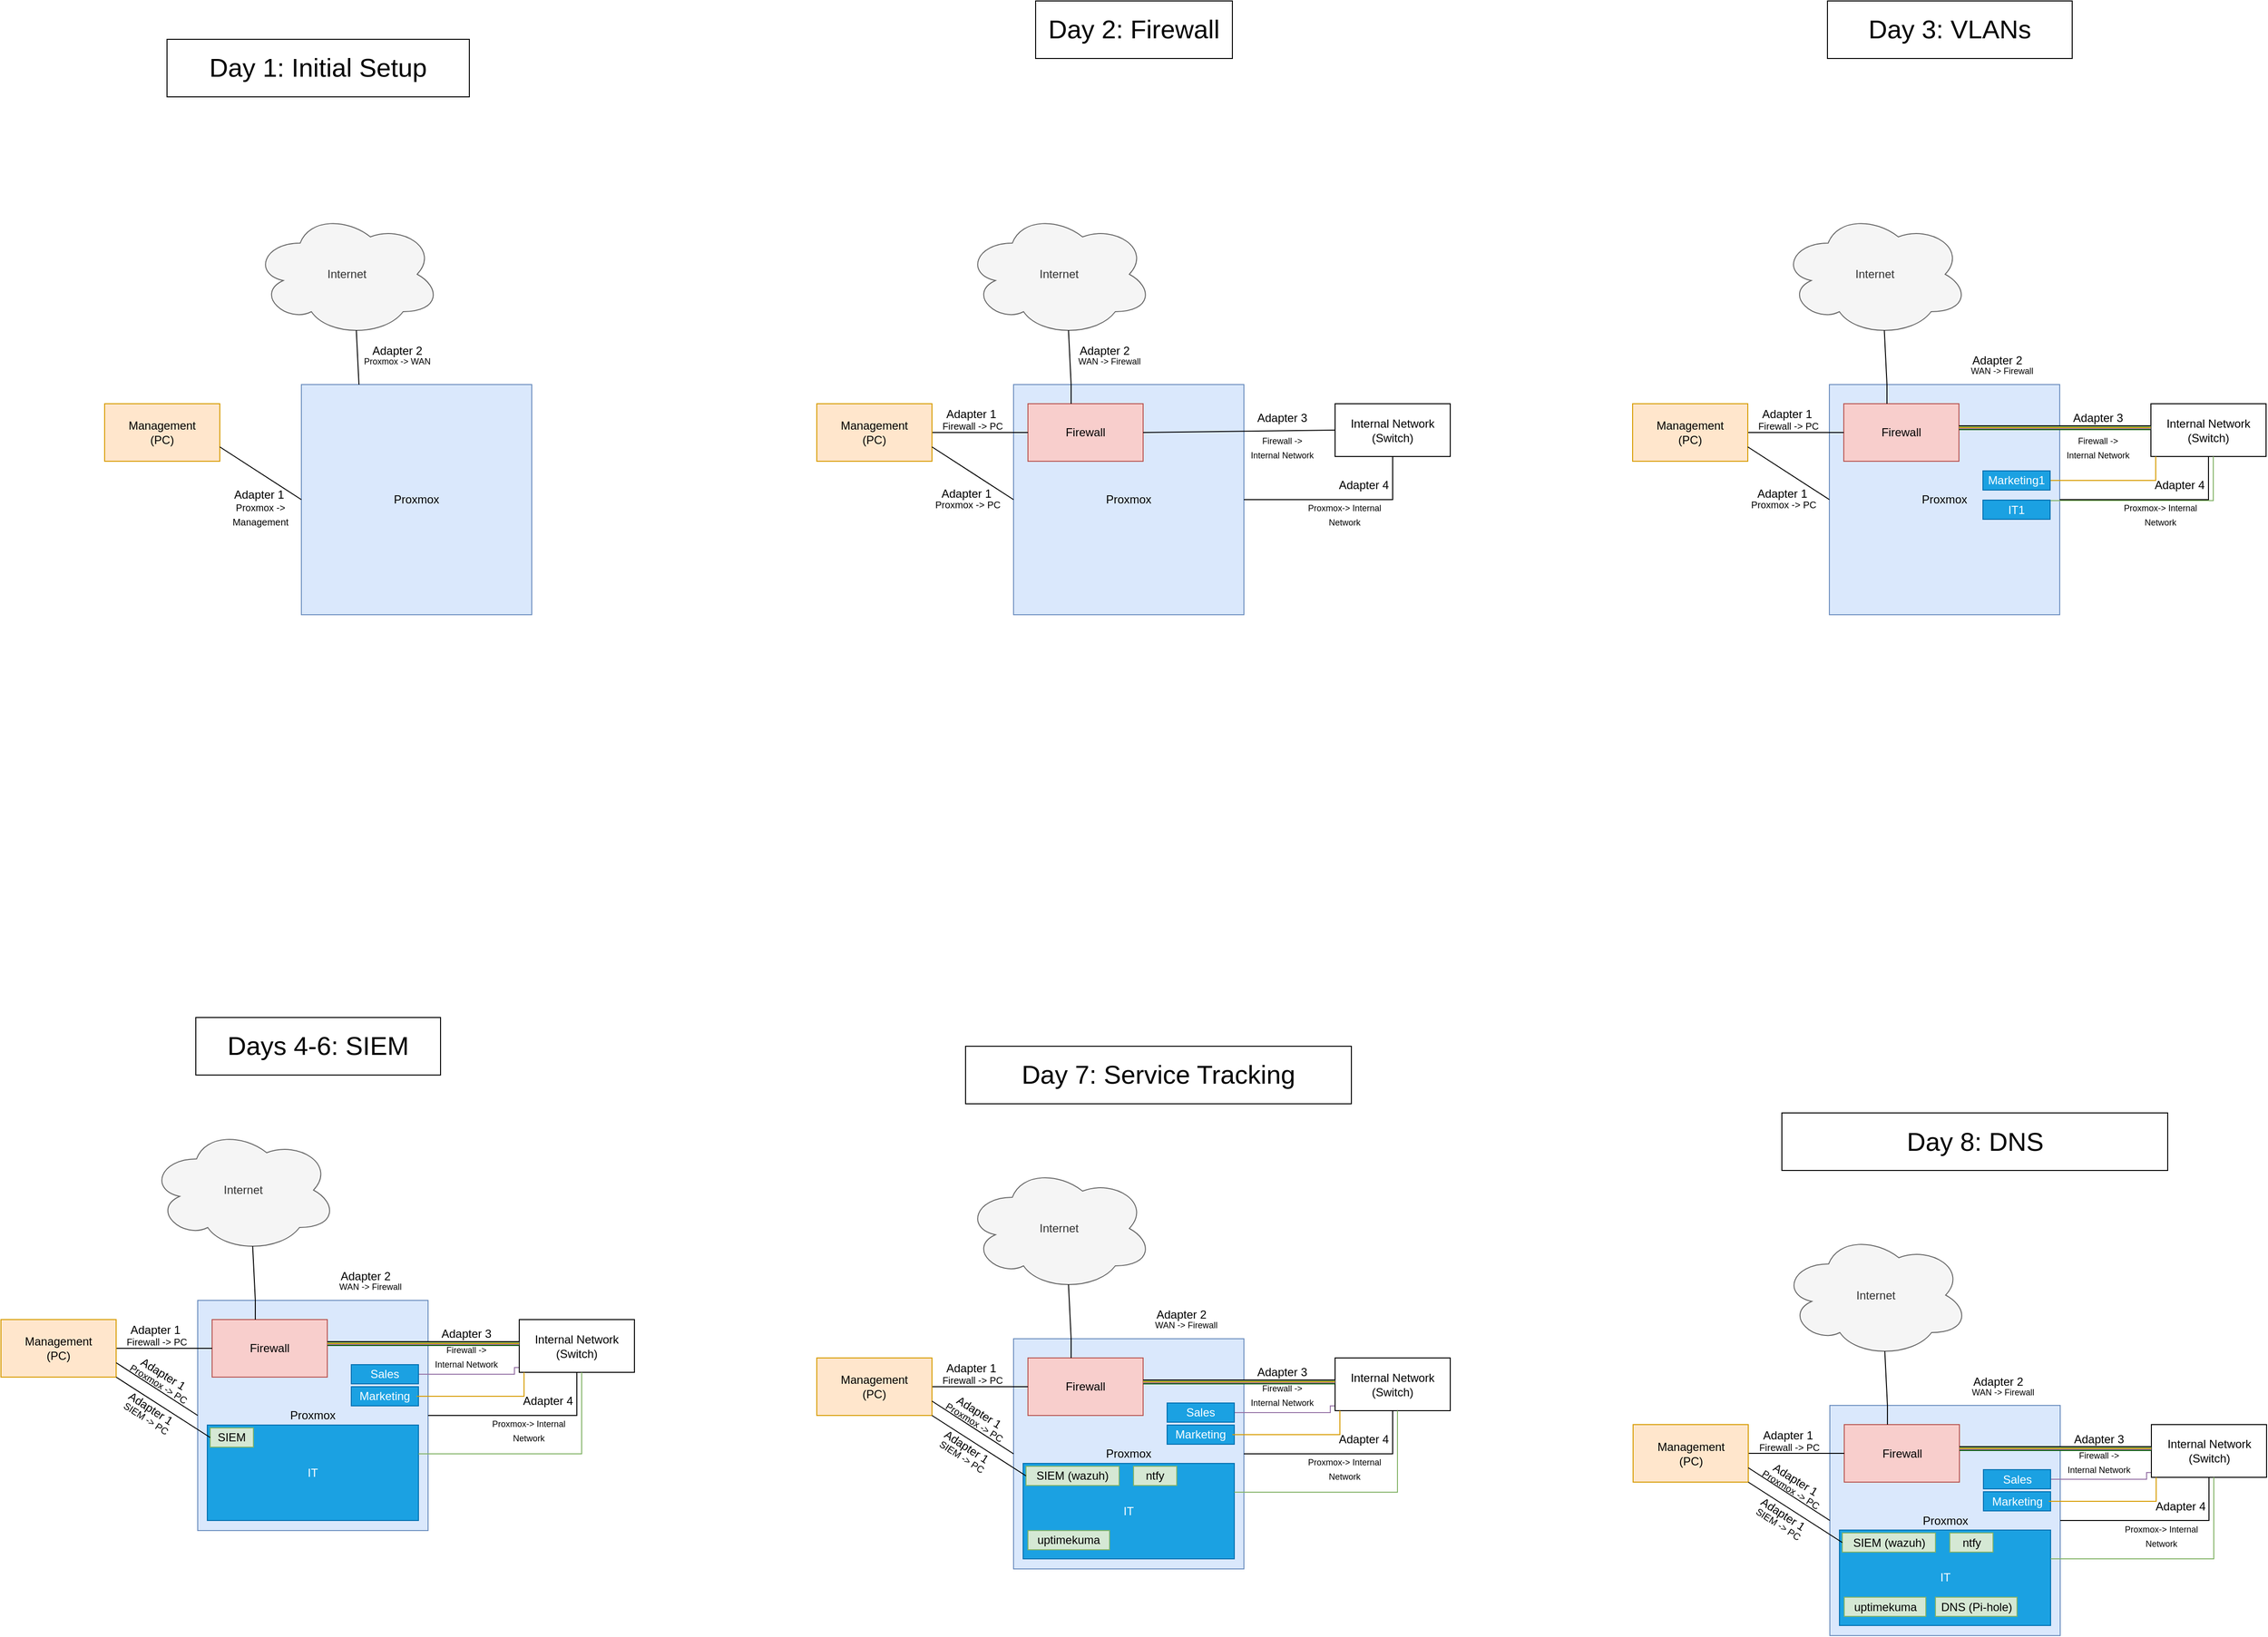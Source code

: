 <mxfile version="24.3.1" type="device">
  <diagram name="Page-1" id="0RdEx-MJvAxjygLSG-Wo">
    <mxGraphModel dx="4780" dy="2600" grid="1" gridSize="10" guides="1" tooltips="1" connect="1" arrows="1" fold="1" page="1" pageScale="1" pageWidth="850" pageHeight="1100" math="0" shadow="0">
      <root>
        <mxCell id="0" />
        <mxCell id="1" parent="0" />
        <mxCell id="SCrrdeSI4FgJNzosNrEw-1" value="Internet" style="ellipse;shape=cloud;whiteSpace=wrap;html=1;fillColor=#f5f5f5;fontColor=#333333;strokeColor=#666666;" parent="1" vertex="1">
          <mxGeometry x="1100" y="340" width="195" height="130" as="geometry" />
        </mxCell>
        <mxCell id="SCrrdeSI4FgJNzosNrEw-2" value="Proxmox" style="whiteSpace=wrap;html=1;aspect=fixed;fillColor=#dae8fc;strokeColor=#6c8ebf;" parent="1" vertex="1">
          <mxGeometry x="1150" y="520" width="240" height="240" as="geometry" />
        </mxCell>
        <mxCell id="SCrrdeSI4FgJNzosNrEw-3" value="Firewall" style="rounded=0;whiteSpace=wrap;html=1;fillColor=#f8cecc;strokeColor=#b85450;" parent="1" vertex="1">
          <mxGeometry x="1165" y="540" width="120" height="60" as="geometry" />
        </mxCell>
        <mxCell id="SCrrdeSI4FgJNzosNrEw-4" value="" style="endArrow=none;html=1;rounded=0;entryX=0.55;entryY=0.95;entryDx=0;entryDy=0;entryPerimeter=0;exitX=0.25;exitY=0;exitDx=0;exitDy=0;" parent="1" source="SCrrdeSI4FgJNzosNrEw-2" target="SCrrdeSI4FgJNzosNrEw-1" edge="1">
          <mxGeometry width="50" height="50" relative="1" as="geometry">
            <mxPoint x="1215" y="540" as="sourcePoint" />
            <mxPoint x="1265" y="490" as="targetPoint" />
          </mxGeometry>
        </mxCell>
        <mxCell id="SCrrdeSI4FgJNzosNrEw-5" value="" style="endArrow=none;html=1;rounded=0;entryX=0.25;entryY=0;entryDx=0;entryDy=0;" parent="1" target="SCrrdeSI4FgJNzosNrEw-2" edge="1">
          <mxGeometry width="50" height="50" relative="1" as="geometry">
            <mxPoint x="1210" y="540" as="sourcePoint" />
            <mxPoint x="1265" y="540" as="targetPoint" />
          </mxGeometry>
        </mxCell>
        <mxCell id="SCrrdeSI4FgJNzosNrEw-9" value="" style="endArrow=none;html=1;rounded=0;entryX=0;entryY=0.5;entryDx=0;entryDy=0;" parent="1" target="SCrrdeSI4FgJNzosNrEw-3" edge="1">
          <mxGeometry width="50" height="50" relative="1" as="geometry">
            <mxPoint x="1065" y="570" as="sourcePoint" />
            <mxPoint x="1105" y="600" as="targetPoint" />
          </mxGeometry>
        </mxCell>
        <mxCell id="SCrrdeSI4FgJNzosNrEw-10" value="Management&lt;br&gt;(PC)" style="rounded=0;whiteSpace=wrap;html=1;fillColor=#ffe6cc;strokeColor=#d79b00;" parent="1" vertex="1">
          <mxGeometry x="945" y="540" width="120" height="60" as="geometry" />
        </mxCell>
        <mxCell id="SCrrdeSI4FgJNzosNrEw-11" value="" style="endArrow=none;html=1;rounded=0;entryX=0;entryY=0.5;entryDx=0;entryDy=0;exitX=1;exitY=0.75;exitDx=0;exitDy=0;" parent="1" source="SCrrdeSI4FgJNzosNrEw-10" target="SCrrdeSI4FgJNzosNrEw-2" edge="1">
          <mxGeometry width="50" height="50" relative="1" as="geometry">
            <mxPoint x="1105" y="670" as="sourcePoint" />
            <mxPoint x="1155" y="620" as="targetPoint" />
          </mxGeometry>
        </mxCell>
        <mxCell id="bt1Juj0rz55hdfGgeYWj-9" value="Internal Network&lt;br&gt;(Switch)" style="rounded=0;whiteSpace=wrap;html=1;" parent="1" vertex="1">
          <mxGeometry x="1485" y="540" width="120" height="55" as="geometry" />
        </mxCell>
        <mxCell id="bt1Juj0rz55hdfGgeYWj-10" value="" style="endArrow=none;html=1;rounded=0;exitX=1;exitY=0.5;exitDx=0;exitDy=0;entryX=0;entryY=0.5;entryDx=0;entryDy=0;" parent="1" source="SCrrdeSI4FgJNzosNrEw-3" target="bt1Juj0rz55hdfGgeYWj-9" edge="1">
          <mxGeometry width="50" height="50" relative="1" as="geometry">
            <mxPoint x="1285" y="580" as="sourcePoint" />
            <mxPoint x="1335" y="530" as="targetPoint" />
          </mxGeometry>
        </mxCell>
        <mxCell id="bt1Juj0rz55hdfGgeYWj-11" value="" style="endArrow=none;html=1;rounded=0;entryX=0.5;entryY=1;entryDx=0;entryDy=0;exitX=1;exitY=0.5;exitDx=0;exitDy=0;" parent="1" source="SCrrdeSI4FgJNzosNrEw-2" target="bt1Juj0rz55hdfGgeYWj-9" edge="1">
          <mxGeometry width="50" height="50" relative="1" as="geometry">
            <mxPoint x="1315" y="640" as="sourcePoint" />
            <mxPoint x="1365" y="590" as="targetPoint" />
            <Array as="points">
              <mxPoint x="1545" y="640" />
            </Array>
          </mxGeometry>
        </mxCell>
        <mxCell id="bt1Juj0rz55hdfGgeYWj-19" value="" style="group" parent="1" vertex="1" connectable="0">
          <mxGeometry x="1215" y="470" width="70" height="40" as="geometry" />
        </mxCell>
        <mxCell id="bt1Juj0rz55hdfGgeYWj-6" value="Adapter 2" style="text;html=1;strokeColor=none;fillColor=none;align=center;verticalAlign=middle;whiteSpace=wrap;rounded=0;" parent="bt1Juj0rz55hdfGgeYWj-19" vertex="1">
          <mxGeometry width="60" height="30" as="geometry" />
        </mxCell>
        <mxCell id="bt1Juj0rz55hdfGgeYWj-16" value="&lt;font style=&quot;font-size: 9px;&quot;&gt;WAN -&amp;gt; Firewall&lt;/font&gt;" style="text;html=1;strokeColor=none;fillColor=none;align=center;verticalAlign=middle;whiteSpace=wrap;rounded=0;" parent="bt1Juj0rz55hdfGgeYWj-19" vertex="1">
          <mxGeometry y="10" width="70" height="30" as="geometry" />
        </mxCell>
        <mxCell id="bt1Juj0rz55hdfGgeYWj-20" value="" style="group" parent="1" vertex="1" connectable="0">
          <mxGeometry x="1065" y="536" width="85" height="42" as="geometry" />
        </mxCell>
        <mxCell id="bt1Juj0rz55hdfGgeYWj-5" value="Adapter 1" style="text;html=1;strokeColor=none;fillColor=none;align=center;verticalAlign=middle;whiteSpace=wrap;rounded=0;" parent="bt1Juj0rz55hdfGgeYWj-20" vertex="1">
          <mxGeometry x="11" width="60" height="30" as="geometry" />
        </mxCell>
        <mxCell id="bt1Juj0rz55hdfGgeYWj-17" value="&lt;font size=&quot;1&quot;&gt;Firewall -&amp;gt; PC&lt;/font&gt;" style="text;html=1;strokeColor=none;fillColor=none;align=center;verticalAlign=middle;whiteSpace=wrap;rounded=0;" parent="bt1Juj0rz55hdfGgeYWj-20" vertex="1">
          <mxGeometry y="12" width="85" height="30" as="geometry" />
        </mxCell>
        <mxCell id="bt1Juj0rz55hdfGgeYWj-21" value="" style="group" parent="1" vertex="1" connectable="0">
          <mxGeometry x="1060" y="619" width="85" height="41" as="geometry" />
        </mxCell>
        <mxCell id="bt1Juj0rz55hdfGgeYWj-4" value="Adapter 1" style="text;html=1;strokeColor=none;fillColor=none;align=center;verticalAlign=middle;whiteSpace=wrap;rounded=0;" parent="bt1Juj0rz55hdfGgeYWj-21" vertex="1">
          <mxGeometry x="11" width="60" height="30" as="geometry" />
        </mxCell>
        <mxCell id="bt1Juj0rz55hdfGgeYWj-18" value="&lt;font size=&quot;1&quot;&gt;Proxmox -&amp;gt; PC&lt;/font&gt;" style="text;html=1;strokeColor=none;fillColor=none;align=center;verticalAlign=middle;whiteSpace=wrap;rounded=0;" parent="bt1Juj0rz55hdfGgeYWj-21" vertex="1">
          <mxGeometry y="11" width="85" height="30" as="geometry" />
        </mxCell>
        <mxCell id="bt1Juj0rz55hdfGgeYWj-22" value="" style="group" parent="1" vertex="1" connectable="0">
          <mxGeometry x="1445" y="610" width="100" height="60" as="geometry" />
        </mxCell>
        <mxCell id="bt1Juj0rz55hdfGgeYWj-13" value="Adapter 4" style="text;html=1;strokeColor=none;fillColor=none;align=center;verticalAlign=middle;whiteSpace=wrap;rounded=0;" parent="bt1Juj0rz55hdfGgeYWj-22" vertex="1">
          <mxGeometry x="40" width="60" height="30" as="geometry" />
        </mxCell>
        <mxCell id="bt1Juj0rz55hdfGgeYWj-15" value="&lt;font style=&quot;font-size: 9px;&quot;&gt;Proxmox-&amp;gt; Internal Network&lt;/font&gt;" style="text;html=1;strokeColor=none;fillColor=none;align=center;verticalAlign=middle;whiteSpace=wrap;rounded=0;" parent="bt1Juj0rz55hdfGgeYWj-22" vertex="1">
          <mxGeometry y="30" width="100" height="30" as="geometry" />
        </mxCell>
        <mxCell id="bt1Juj0rz55hdfGgeYWj-23" value="" style="group" parent="1" vertex="1" connectable="0">
          <mxGeometry x="1395" y="540" width="70" height="60" as="geometry" />
        </mxCell>
        <mxCell id="bt1Juj0rz55hdfGgeYWj-12" value="Adapter 3" style="text;html=1;strokeColor=none;fillColor=none;align=center;verticalAlign=middle;whiteSpace=wrap;rounded=0;" parent="bt1Juj0rz55hdfGgeYWj-23" vertex="1">
          <mxGeometry x="5" width="60" height="30" as="geometry" />
        </mxCell>
        <mxCell id="bt1Juj0rz55hdfGgeYWj-14" value="&lt;font style=&quot;font-size: 9px;&quot;&gt;Firewall -&amp;gt; Internal Network&lt;/font&gt;" style="text;html=1;strokeColor=none;fillColor=none;align=center;verticalAlign=middle;whiteSpace=wrap;rounded=0;spacing=2;spacingTop=0;horizontal=1;" parent="bt1Juj0rz55hdfGgeYWj-23" vertex="1">
          <mxGeometry y="30" width="70" height="30" as="geometry" />
        </mxCell>
        <mxCell id="bt1Juj0rz55hdfGgeYWj-24" value="Internet" style="ellipse;shape=cloud;whiteSpace=wrap;html=1;fillColor=#f5f5f5;fontColor=#333333;strokeColor=#666666;" parent="1" vertex="1">
          <mxGeometry x="358" y="340" width="195" height="130" as="geometry" />
        </mxCell>
        <mxCell id="bt1Juj0rz55hdfGgeYWj-25" value="Proxmox" style="whiteSpace=wrap;html=1;aspect=fixed;fillColor=#dae8fc;strokeColor=#6c8ebf;" parent="1" vertex="1">
          <mxGeometry x="408" y="520" width="240" height="240" as="geometry" />
        </mxCell>
        <mxCell id="bt1Juj0rz55hdfGgeYWj-26" value="" style="endArrow=none;html=1;rounded=0;entryX=0.55;entryY=0.95;entryDx=0;entryDy=0;entryPerimeter=0;exitX=0.25;exitY=0;exitDx=0;exitDy=0;" parent="1" source="bt1Juj0rz55hdfGgeYWj-25" target="bt1Juj0rz55hdfGgeYWj-24" edge="1">
          <mxGeometry width="50" height="50" relative="1" as="geometry">
            <mxPoint x="473" y="540" as="sourcePoint" />
            <mxPoint x="523" y="490" as="targetPoint" />
          </mxGeometry>
        </mxCell>
        <mxCell id="bt1Juj0rz55hdfGgeYWj-27" value="Management&lt;br&gt;(PC)" style="rounded=0;whiteSpace=wrap;html=1;fillColor=#ffe6cc;strokeColor=#d79b00;" parent="1" vertex="1">
          <mxGeometry x="203" y="540" width="120" height="60" as="geometry" />
        </mxCell>
        <mxCell id="bt1Juj0rz55hdfGgeYWj-28" value="" style="endArrow=none;html=1;rounded=0;entryX=0;entryY=0.5;entryDx=0;entryDy=0;exitX=1;exitY=0.75;exitDx=0;exitDy=0;" parent="1" source="bt1Juj0rz55hdfGgeYWj-27" target="bt1Juj0rz55hdfGgeYWj-25" edge="1">
          <mxGeometry width="50" height="50" relative="1" as="geometry">
            <mxPoint x="363" y="670" as="sourcePoint" />
            <mxPoint x="413" y="620" as="targetPoint" />
          </mxGeometry>
        </mxCell>
        <mxCell id="bt1Juj0rz55hdfGgeYWj-29" value="" style="group" parent="1" vertex="1" connectable="0">
          <mxGeometry x="473" y="470" width="90" height="40" as="geometry" />
        </mxCell>
        <mxCell id="bt1Juj0rz55hdfGgeYWj-30" value="Adapter 2" style="text;html=1;strokeColor=none;fillColor=none;align=center;verticalAlign=middle;whiteSpace=wrap;rounded=0;" parent="bt1Juj0rz55hdfGgeYWj-29" vertex="1">
          <mxGeometry x="5" width="60" height="30" as="geometry" />
        </mxCell>
        <mxCell id="bt1Juj0rz55hdfGgeYWj-31" value="&lt;font style=&quot;font-size: 9px;&quot;&gt;Proxmox -&amp;gt; WAN&lt;/font&gt;" style="text;html=1;strokeColor=none;fillColor=none;align=center;verticalAlign=middle;whiteSpace=wrap;rounded=0;" parent="bt1Juj0rz55hdfGgeYWj-29" vertex="1">
          <mxGeometry x="-10" y="10" width="90" height="30" as="geometry" />
        </mxCell>
        <mxCell id="bt1Juj0rz55hdfGgeYWj-32" value="" style="group" parent="1" vertex="1" connectable="0">
          <mxGeometry x="323" y="619.5" width="85" height="41" as="geometry" />
        </mxCell>
        <mxCell id="bt1Juj0rz55hdfGgeYWj-33" value="Adapter 1" style="text;html=1;strokeColor=none;fillColor=none;align=center;verticalAlign=middle;whiteSpace=wrap;rounded=0;" parent="bt1Juj0rz55hdfGgeYWj-32" vertex="1">
          <mxGeometry x="11" width="60" height="30" as="geometry" />
        </mxCell>
        <mxCell id="bt1Juj0rz55hdfGgeYWj-34" value="&lt;font size=&quot;1&quot;&gt;Proxmox -&amp;gt; Management&lt;/font&gt;" style="text;html=1;strokeColor=none;fillColor=none;align=center;verticalAlign=middle;whiteSpace=wrap;rounded=0;" parent="bt1Juj0rz55hdfGgeYWj-32" vertex="1">
          <mxGeometry y="20.5" width="85" height="30" as="geometry" />
        </mxCell>
        <mxCell id="bt1Juj0rz55hdfGgeYWj-35" value="Internet" style="ellipse;shape=cloud;whiteSpace=wrap;html=1;fillColor=#f5f5f5;fontColor=#333333;strokeColor=#666666;" parent="1" vertex="1">
          <mxGeometry x="1950" y="340" width="195" height="130" as="geometry" />
        </mxCell>
        <mxCell id="bt1Juj0rz55hdfGgeYWj-36" value="Proxmox" style="whiteSpace=wrap;html=1;aspect=fixed;fillColor=#dae8fc;strokeColor=#6c8ebf;" parent="1" vertex="1">
          <mxGeometry x="2000" y="520" width="240" height="240" as="geometry" />
        </mxCell>
        <mxCell id="bt1Juj0rz55hdfGgeYWj-37" value="Firewall" style="rounded=0;whiteSpace=wrap;html=1;fillColor=#f8cecc;strokeColor=#b85450;" parent="1" vertex="1">
          <mxGeometry x="2015" y="540" width="120" height="60" as="geometry" />
        </mxCell>
        <mxCell id="bt1Juj0rz55hdfGgeYWj-38" value="" style="endArrow=none;html=1;rounded=0;entryX=0.55;entryY=0.95;entryDx=0;entryDy=0;entryPerimeter=0;exitX=0.25;exitY=0;exitDx=0;exitDy=0;" parent="1" source="bt1Juj0rz55hdfGgeYWj-36" target="bt1Juj0rz55hdfGgeYWj-35" edge="1">
          <mxGeometry width="50" height="50" relative="1" as="geometry">
            <mxPoint x="2065" y="540" as="sourcePoint" />
            <mxPoint x="2115" y="490" as="targetPoint" />
          </mxGeometry>
        </mxCell>
        <mxCell id="bt1Juj0rz55hdfGgeYWj-39" value="" style="endArrow=none;html=1;rounded=0;entryX=0.25;entryY=0;entryDx=0;entryDy=0;" parent="1" target="bt1Juj0rz55hdfGgeYWj-36" edge="1">
          <mxGeometry width="50" height="50" relative="1" as="geometry">
            <mxPoint x="2060" y="540" as="sourcePoint" />
            <mxPoint x="2115" y="540" as="targetPoint" />
          </mxGeometry>
        </mxCell>
        <mxCell id="bt1Juj0rz55hdfGgeYWj-40" value="" style="endArrow=none;html=1;rounded=0;entryX=0;entryY=0.5;entryDx=0;entryDy=0;" parent="1" target="bt1Juj0rz55hdfGgeYWj-37" edge="1">
          <mxGeometry width="50" height="50" relative="1" as="geometry">
            <mxPoint x="1915" y="570" as="sourcePoint" />
            <mxPoint x="1955" y="600" as="targetPoint" />
          </mxGeometry>
        </mxCell>
        <mxCell id="bt1Juj0rz55hdfGgeYWj-41" value="Management&lt;br&gt;(PC)" style="rounded=0;whiteSpace=wrap;html=1;fillColor=#ffe6cc;strokeColor=#d79b00;" parent="1" vertex="1">
          <mxGeometry x="1795" y="540" width="120" height="60" as="geometry" />
        </mxCell>
        <mxCell id="bt1Juj0rz55hdfGgeYWj-42" value="" style="endArrow=none;html=1;rounded=0;entryX=0;entryY=0.5;entryDx=0;entryDy=0;exitX=1;exitY=0.75;exitDx=0;exitDy=0;" parent="1" source="bt1Juj0rz55hdfGgeYWj-41" target="bt1Juj0rz55hdfGgeYWj-36" edge="1">
          <mxGeometry width="50" height="50" relative="1" as="geometry">
            <mxPoint x="1955" y="670" as="sourcePoint" />
            <mxPoint x="2005" y="620" as="targetPoint" />
          </mxGeometry>
        </mxCell>
        <mxCell id="bt1Juj0rz55hdfGgeYWj-43" value="Internal Network&lt;br&gt;(Switch)" style="rounded=0;whiteSpace=wrap;html=1;" parent="1" vertex="1">
          <mxGeometry x="2335" y="540" width="120" height="55" as="geometry" />
        </mxCell>
        <mxCell id="bt1Juj0rz55hdfGgeYWj-44" value="" style="endArrow=none;html=1;rounded=0;" parent="1" edge="1">
          <mxGeometry width="50" height="50" relative="1" as="geometry">
            <mxPoint x="2135" y="563" as="sourcePoint" />
            <mxPoint x="2335" y="563" as="targetPoint" />
          </mxGeometry>
        </mxCell>
        <mxCell id="bt1Juj0rz55hdfGgeYWj-45" value="" style="endArrow=none;html=1;rounded=0;entryX=0.5;entryY=1;entryDx=0;entryDy=0;exitX=1;exitY=0.5;exitDx=0;exitDy=0;" parent="1" source="bt1Juj0rz55hdfGgeYWj-36" target="bt1Juj0rz55hdfGgeYWj-43" edge="1">
          <mxGeometry width="50" height="50" relative="1" as="geometry">
            <mxPoint x="2165" y="640" as="sourcePoint" />
            <mxPoint x="2215" y="590" as="targetPoint" />
            <Array as="points">
              <mxPoint x="2395" y="640" />
            </Array>
          </mxGeometry>
        </mxCell>
        <mxCell id="bt1Juj0rz55hdfGgeYWj-46" value="" style="group" parent="1" vertex="1" connectable="0">
          <mxGeometry x="2145" y="480" width="70" height="40" as="geometry" />
        </mxCell>
        <mxCell id="bt1Juj0rz55hdfGgeYWj-47" value="Adapter 2" style="text;html=1;strokeColor=none;fillColor=none;align=center;verticalAlign=middle;whiteSpace=wrap;rounded=0;" parent="bt1Juj0rz55hdfGgeYWj-46" vertex="1">
          <mxGeometry width="60" height="30" as="geometry" />
        </mxCell>
        <mxCell id="bt1Juj0rz55hdfGgeYWj-48" value="&lt;font style=&quot;font-size: 9px;&quot;&gt;WAN -&amp;gt; Firewall&lt;/font&gt;" style="text;html=1;strokeColor=none;fillColor=none;align=center;verticalAlign=middle;whiteSpace=wrap;rounded=0;" parent="bt1Juj0rz55hdfGgeYWj-46" vertex="1">
          <mxGeometry y="10" width="70" height="30" as="geometry" />
        </mxCell>
        <mxCell id="bt1Juj0rz55hdfGgeYWj-49" value="" style="group" parent="1" vertex="1" connectable="0">
          <mxGeometry x="1915" y="536" width="85" height="42" as="geometry" />
        </mxCell>
        <mxCell id="bt1Juj0rz55hdfGgeYWj-50" value="Adapter 1" style="text;html=1;strokeColor=none;fillColor=none;align=center;verticalAlign=middle;whiteSpace=wrap;rounded=0;" parent="bt1Juj0rz55hdfGgeYWj-49" vertex="1">
          <mxGeometry x="11" width="60" height="30" as="geometry" />
        </mxCell>
        <mxCell id="bt1Juj0rz55hdfGgeYWj-51" value="&lt;font size=&quot;1&quot;&gt;Firewall -&amp;gt; PC&lt;/font&gt;" style="text;html=1;strokeColor=none;fillColor=none;align=center;verticalAlign=middle;whiteSpace=wrap;rounded=0;" parent="bt1Juj0rz55hdfGgeYWj-49" vertex="1">
          <mxGeometry y="12" width="85" height="30" as="geometry" />
        </mxCell>
        <mxCell id="bt1Juj0rz55hdfGgeYWj-52" value="" style="group" parent="1" vertex="1" connectable="0">
          <mxGeometry x="1910" y="619" width="85" height="41" as="geometry" />
        </mxCell>
        <mxCell id="bt1Juj0rz55hdfGgeYWj-53" value="Adapter 1" style="text;html=1;strokeColor=none;fillColor=none;align=center;verticalAlign=middle;whiteSpace=wrap;rounded=0;" parent="bt1Juj0rz55hdfGgeYWj-52" vertex="1">
          <mxGeometry x="11" width="60" height="30" as="geometry" />
        </mxCell>
        <mxCell id="bt1Juj0rz55hdfGgeYWj-54" value="&lt;font size=&quot;1&quot;&gt;Proxmox -&amp;gt; PC&lt;/font&gt;" style="text;html=1;strokeColor=none;fillColor=none;align=center;verticalAlign=middle;whiteSpace=wrap;rounded=0;" parent="bt1Juj0rz55hdfGgeYWj-52" vertex="1">
          <mxGeometry y="11" width="85" height="30" as="geometry" />
        </mxCell>
        <mxCell id="bt1Juj0rz55hdfGgeYWj-55" value="" style="group" parent="1" vertex="1" connectable="0">
          <mxGeometry x="2295" y="610" width="100" height="60" as="geometry" />
        </mxCell>
        <mxCell id="bt1Juj0rz55hdfGgeYWj-56" value="Adapter 4" style="text;html=1;strokeColor=none;fillColor=none;align=center;verticalAlign=middle;whiteSpace=wrap;rounded=0;" parent="bt1Juj0rz55hdfGgeYWj-55" vertex="1">
          <mxGeometry x="40" width="60" height="30" as="geometry" />
        </mxCell>
        <mxCell id="bt1Juj0rz55hdfGgeYWj-57" value="&lt;font style=&quot;font-size: 9px;&quot;&gt;Proxmox-&amp;gt; Internal Network&lt;/font&gt;" style="text;html=1;strokeColor=none;fillColor=none;align=center;verticalAlign=middle;whiteSpace=wrap;rounded=0;" parent="bt1Juj0rz55hdfGgeYWj-55" vertex="1">
          <mxGeometry y="30" width="100" height="30" as="geometry" />
        </mxCell>
        <mxCell id="4ogNda7TXOOiU4f4gPOs-8" value="" style="endArrow=none;html=1;rounded=0;fillColor=#d5e8d4;strokeColor=#82b366;" parent="bt1Juj0rz55hdfGgeYWj-55" edge="1">
          <mxGeometry width="50" height="50" relative="1" as="geometry">
            <mxPoint x="-65" y="31" as="sourcePoint" />
            <mxPoint x="105" y="-15" as="targetPoint" />
            <Array as="points">
              <mxPoint x="105" y="31" />
            </Array>
          </mxGeometry>
        </mxCell>
        <mxCell id="4ogNda7TXOOiU4f4gPOs-10" value="" style="endArrow=none;html=1;rounded=0;fillColor=#ffe6cc;strokeColor=#d79b00;" parent="bt1Juj0rz55hdfGgeYWj-55" edge="1">
          <mxGeometry width="50" height="50" relative="1" as="geometry">
            <mxPoint x="-67" y="10" as="sourcePoint" />
            <mxPoint x="45" y="-15" as="targetPoint" />
            <Array as="points">
              <mxPoint x="45" y="10" />
            </Array>
          </mxGeometry>
        </mxCell>
        <mxCell id="bt1Juj0rz55hdfGgeYWj-58" value="" style="group" parent="1" vertex="1" connectable="0">
          <mxGeometry x="2245" y="540" width="70" height="60" as="geometry" />
        </mxCell>
        <mxCell id="bt1Juj0rz55hdfGgeYWj-59" value="Adapter 3" style="text;html=1;strokeColor=none;fillColor=none;align=center;verticalAlign=middle;whiteSpace=wrap;rounded=0;" parent="bt1Juj0rz55hdfGgeYWj-58" vertex="1">
          <mxGeometry x="5" width="60" height="30" as="geometry" />
        </mxCell>
        <mxCell id="bt1Juj0rz55hdfGgeYWj-60" value="&lt;font style=&quot;font-size: 9px;&quot;&gt;Firewall -&amp;gt; Internal Network&lt;/font&gt;" style="text;html=1;strokeColor=none;fillColor=none;align=center;verticalAlign=middle;whiteSpace=wrap;rounded=0;spacing=2;spacingTop=0;horizontal=1;" parent="bt1Juj0rz55hdfGgeYWj-58" vertex="1">
          <mxGeometry y="30" width="70" height="30" as="geometry" />
        </mxCell>
        <mxCell id="4ogNda7TXOOiU4f4gPOs-1" value="" style="endArrow=none;html=1;rounded=0;fillColor=#d5e8d4;strokeColor=#82b366;" parent="1" edge="1">
          <mxGeometry width="50" height="50" relative="1" as="geometry">
            <mxPoint x="2135" y="564" as="sourcePoint" />
            <mxPoint x="2335" y="564" as="targetPoint" />
          </mxGeometry>
        </mxCell>
        <mxCell id="4ogNda7TXOOiU4f4gPOs-2" value="" style="endArrow=none;html=1;rounded=0;fillColor=#ffe6cc;strokeColor=#d79b00;" parent="1" edge="1">
          <mxGeometry width="50" height="50" relative="1" as="geometry">
            <mxPoint x="2135" y="565" as="sourcePoint" />
            <mxPoint x="2335" y="565" as="targetPoint" />
          </mxGeometry>
        </mxCell>
        <mxCell id="4ogNda7TXOOiU4f4gPOs-3" value="" style="endArrow=none;html=1;rounded=0;fillColor=#e1d5e7;strokeColor=#9673a6;" parent="1" edge="1">
          <mxGeometry width="50" height="50" relative="1" as="geometry">
            <mxPoint x="2135" y="566" as="sourcePoint" />
            <mxPoint x="2335" y="566" as="targetPoint" />
          </mxGeometry>
        </mxCell>
        <mxCell id="4ogNda7TXOOiU4f4gPOs-4" value="" style="endArrow=none;html=1;rounded=0;fillColor=#008a00;strokeColor=#005700;" parent="1" edge="1">
          <mxGeometry width="50" height="50" relative="1" as="geometry">
            <mxPoint x="2135" y="567" as="sourcePoint" />
            <mxPoint x="2335" y="567" as="targetPoint" />
          </mxGeometry>
        </mxCell>
        <mxCell id="4ogNda7TXOOiU4f4gPOs-5" value="IT1" style="rounded=0;whiteSpace=wrap;html=1;fillColor=#1ba1e2;strokeColor=#006EAF;fontColor=#ffffff;" parent="1" vertex="1">
          <mxGeometry x="2160" y="640.5" width="70" height="20" as="geometry" />
        </mxCell>
        <mxCell id="4ogNda7TXOOiU4f4gPOs-6" value="Marketing1" style="rounded=0;whiteSpace=wrap;html=1;fillColor=#1ba1e2;strokeColor=#006EAF;fontColor=#ffffff;" parent="1" vertex="1">
          <mxGeometry x="2160" y="610" width="70" height="20" as="geometry" />
        </mxCell>
        <mxCell id="Y-MWpigZ-IfHxzssCTdy-1" value="&lt;font style=&quot;font-size: 27px;&quot;&gt;Day 1: Initial Setup&lt;/font&gt;" style="rounded=0;whiteSpace=wrap;html=1;" vertex="1" parent="1">
          <mxGeometry x="268" y="160" width="315" height="60" as="geometry" />
        </mxCell>
        <mxCell id="Y-MWpigZ-IfHxzssCTdy-2" value="&lt;font style=&quot;font-size: 27px;&quot;&gt;Day 2: Firewall&lt;/font&gt;" style="rounded=0;whiteSpace=wrap;html=1;" vertex="1" parent="1">
          <mxGeometry x="1173" y="120" width="205" height="60" as="geometry" />
        </mxCell>
        <mxCell id="Y-MWpigZ-IfHxzssCTdy-3" value="&lt;font style=&quot;font-size: 27px;&quot;&gt;Day 3: VLANs&lt;/font&gt;" style="rounded=0;whiteSpace=wrap;html=1;" vertex="1" parent="1">
          <mxGeometry x="1998" y="120" width="255" height="60" as="geometry" />
        </mxCell>
        <mxCell id="Y-MWpigZ-IfHxzssCTdy-4" value="Internet" style="ellipse;shape=cloud;whiteSpace=wrap;html=1;fillColor=#f5f5f5;fontColor=#333333;strokeColor=#666666;" vertex="1" parent="1">
          <mxGeometry x="250" y="1295" width="195" height="130" as="geometry" />
        </mxCell>
        <mxCell id="Y-MWpigZ-IfHxzssCTdy-5" value="Proxmox" style="whiteSpace=wrap;html=1;aspect=fixed;fillColor=#dae8fc;strokeColor=#6c8ebf;" vertex="1" parent="1">
          <mxGeometry x="300" y="1475" width="240" height="240" as="geometry" />
        </mxCell>
        <mxCell id="Y-MWpigZ-IfHxzssCTdy-6" value="Firewall" style="rounded=0;whiteSpace=wrap;html=1;fillColor=#f8cecc;strokeColor=#b85450;" vertex="1" parent="1">
          <mxGeometry x="315" y="1495" width="120" height="60" as="geometry" />
        </mxCell>
        <mxCell id="Y-MWpigZ-IfHxzssCTdy-7" value="" style="endArrow=none;html=1;rounded=0;entryX=0.55;entryY=0.95;entryDx=0;entryDy=0;entryPerimeter=0;exitX=0.25;exitY=0;exitDx=0;exitDy=0;" edge="1" parent="1" source="Y-MWpigZ-IfHxzssCTdy-5" target="Y-MWpigZ-IfHxzssCTdy-4">
          <mxGeometry width="50" height="50" relative="1" as="geometry">
            <mxPoint x="365" y="1495" as="sourcePoint" />
            <mxPoint x="415" y="1445" as="targetPoint" />
          </mxGeometry>
        </mxCell>
        <mxCell id="Y-MWpigZ-IfHxzssCTdy-8" value="" style="endArrow=none;html=1;rounded=0;entryX=0.25;entryY=0;entryDx=0;entryDy=0;" edge="1" parent="1" target="Y-MWpigZ-IfHxzssCTdy-5">
          <mxGeometry width="50" height="50" relative="1" as="geometry">
            <mxPoint x="360" y="1495" as="sourcePoint" />
            <mxPoint x="415" y="1495" as="targetPoint" />
          </mxGeometry>
        </mxCell>
        <mxCell id="Y-MWpigZ-IfHxzssCTdy-9" value="" style="endArrow=none;html=1;rounded=0;entryX=0;entryY=0.5;entryDx=0;entryDy=0;" edge="1" parent="1" target="Y-MWpigZ-IfHxzssCTdy-6">
          <mxGeometry width="50" height="50" relative="1" as="geometry">
            <mxPoint x="215" y="1525" as="sourcePoint" />
            <mxPoint x="255" y="1555" as="targetPoint" />
          </mxGeometry>
        </mxCell>
        <mxCell id="Y-MWpigZ-IfHxzssCTdy-10" value="Management&lt;br&gt;(PC)" style="rounded=0;whiteSpace=wrap;html=1;fillColor=#ffe6cc;strokeColor=#d79b00;" vertex="1" parent="1">
          <mxGeometry x="95" y="1495" width="120" height="60" as="geometry" />
        </mxCell>
        <mxCell id="Y-MWpigZ-IfHxzssCTdy-11" value="" style="endArrow=none;html=1;rounded=0;entryX=0;entryY=0.5;entryDx=0;entryDy=0;exitX=1;exitY=0.75;exitDx=0;exitDy=0;" edge="1" parent="1" source="Y-MWpigZ-IfHxzssCTdy-10" target="Y-MWpigZ-IfHxzssCTdy-5">
          <mxGeometry width="50" height="50" relative="1" as="geometry">
            <mxPoint x="255" y="1625" as="sourcePoint" />
            <mxPoint x="305" y="1575" as="targetPoint" />
          </mxGeometry>
        </mxCell>
        <mxCell id="Y-MWpigZ-IfHxzssCTdy-12" value="Internal Network&lt;br&gt;(Switch)" style="rounded=0;whiteSpace=wrap;html=1;" vertex="1" parent="1">
          <mxGeometry x="635" y="1495" width="120" height="55" as="geometry" />
        </mxCell>
        <mxCell id="Y-MWpigZ-IfHxzssCTdy-13" value="" style="endArrow=none;html=1;rounded=0;" edge="1" parent="1">
          <mxGeometry width="50" height="50" relative="1" as="geometry">
            <mxPoint x="435" y="1518" as="sourcePoint" />
            <mxPoint x="635" y="1518" as="targetPoint" />
          </mxGeometry>
        </mxCell>
        <mxCell id="Y-MWpigZ-IfHxzssCTdy-14" value="" style="endArrow=none;html=1;rounded=0;entryX=0.5;entryY=1;entryDx=0;entryDy=0;exitX=1;exitY=0.5;exitDx=0;exitDy=0;" edge="1" parent="1" source="Y-MWpigZ-IfHxzssCTdy-5" target="Y-MWpigZ-IfHxzssCTdy-12">
          <mxGeometry width="50" height="50" relative="1" as="geometry">
            <mxPoint x="465" y="1595" as="sourcePoint" />
            <mxPoint x="515" y="1545" as="targetPoint" />
            <Array as="points">
              <mxPoint x="695" y="1595" />
            </Array>
          </mxGeometry>
        </mxCell>
        <mxCell id="Y-MWpigZ-IfHxzssCTdy-15" value="" style="group" vertex="1" connectable="0" parent="1">
          <mxGeometry x="445" y="1435" width="70" height="40" as="geometry" />
        </mxCell>
        <mxCell id="Y-MWpigZ-IfHxzssCTdy-16" value="Adapter 2" style="text;html=1;strokeColor=none;fillColor=none;align=center;verticalAlign=middle;whiteSpace=wrap;rounded=0;" vertex="1" parent="Y-MWpigZ-IfHxzssCTdy-15">
          <mxGeometry width="60" height="30" as="geometry" />
        </mxCell>
        <mxCell id="Y-MWpigZ-IfHxzssCTdy-17" value="&lt;font style=&quot;font-size: 9px;&quot;&gt;WAN -&amp;gt; Firewall&lt;/font&gt;" style="text;html=1;strokeColor=none;fillColor=none;align=center;verticalAlign=middle;whiteSpace=wrap;rounded=0;" vertex="1" parent="Y-MWpigZ-IfHxzssCTdy-15">
          <mxGeometry y="10" width="70" height="30" as="geometry" />
        </mxCell>
        <mxCell id="Y-MWpigZ-IfHxzssCTdy-18" value="" style="group" vertex="1" connectable="0" parent="1">
          <mxGeometry x="215" y="1491" width="85" height="42" as="geometry" />
        </mxCell>
        <mxCell id="Y-MWpigZ-IfHxzssCTdy-19" value="Adapter 1" style="text;html=1;strokeColor=none;fillColor=none;align=center;verticalAlign=middle;whiteSpace=wrap;rounded=0;" vertex="1" parent="Y-MWpigZ-IfHxzssCTdy-18">
          <mxGeometry x="11" width="60" height="30" as="geometry" />
        </mxCell>
        <mxCell id="Y-MWpigZ-IfHxzssCTdy-20" value="&lt;font size=&quot;1&quot;&gt;Firewall -&amp;gt; PC&lt;/font&gt;" style="text;html=1;strokeColor=none;fillColor=none;align=center;verticalAlign=middle;whiteSpace=wrap;rounded=0;" vertex="1" parent="Y-MWpigZ-IfHxzssCTdy-18">
          <mxGeometry y="12" width="85" height="30" as="geometry" />
        </mxCell>
        <mxCell id="Y-MWpigZ-IfHxzssCTdy-21" value="" style="group;rotation=32;" vertex="1" connectable="0" parent="1">
          <mxGeometry x="220" y="1537" width="85" height="41" as="geometry" />
        </mxCell>
        <mxCell id="Y-MWpigZ-IfHxzssCTdy-22" value="Adapter 1" style="text;html=1;strokeColor=none;fillColor=none;align=center;verticalAlign=middle;whiteSpace=wrap;rounded=0;rotation=32;" vertex="1" parent="Y-MWpigZ-IfHxzssCTdy-21">
          <mxGeometry x="14" width="60" height="30" as="geometry" />
        </mxCell>
        <mxCell id="Y-MWpigZ-IfHxzssCTdy-23" value="&lt;font size=&quot;1&quot;&gt;Proxmox -&amp;gt; PC&lt;/font&gt;" style="text;html=1;strokeColor=none;fillColor=none;align=center;verticalAlign=middle;whiteSpace=wrap;rounded=0;rotation=32;" vertex="1" parent="Y-MWpigZ-IfHxzssCTdy-21">
          <mxGeometry x="-3" y="10" width="85" height="30" as="geometry" />
        </mxCell>
        <mxCell id="Y-MWpigZ-IfHxzssCTdy-29" value="" style="group" vertex="1" connectable="0" parent="1">
          <mxGeometry x="545" y="1495" width="70" height="60" as="geometry" />
        </mxCell>
        <mxCell id="Y-MWpigZ-IfHxzssCTdy-30" value="Adapter 3" style="text;html=1;strokeColor=none;fillColor=none;align=center;verticalAlign=middle;whiteSpace=wrap;rounded=0;" vertex="1" parent="Y-MWpigZ-IfHxzssCTdy-29">
          <mxGeometry x="5" width="60" height="30" as="geometry" />
        </mxCell>
        <mxCell id="Y-MWpigZ-IfHxzssCTdy-31" value="&lt;font style=&quot;font-size: 9px;&quot;&gt;Firewall -&amp;gt; Internal Network&lt;/font&gt;" style="text;html=1;strokeColor=none;fillColor=none;align=center;verticalAlign=middle;whiteSpace=wrap;rounded=0;spacing=2;spacingTop=0;horizontal=1;" vertex="1" parent="Y-MWpigZ-IfHxzssCTdy-29">
          <mxGeometry y="23" width="70" height="30" as="geometry" />
        </mxCell>
        <mxCell id="Y-MWpigZ-IfHxzssCTdy-32" value="" style="endArrow=none;html=1;rounded=0;fillColor=#d5e8d4;strokeColor=#82b366;" edge="1" parent="1">
          <mxGeometry width="50" height="50" relative="1" as="geometry">
            <mxPoint x="435" y="1519" as="sourcePoint" />
            <mxPoint x="635" y="1519" as="targetPoint" />
          </mxGeometry>
        </mxCell>
        <mxCell id="Y-MWpigZ-IfHxzssCTdy-33" value="" style="endArrow=none;html=1;rounded=0;fillColor=#ffe6cc;strokeColor=#d79b00;" edge="1" parent="1">
          <mxGeometry width="50" height="50" relative="1" as="geometry">
            <mxPoint x="435" y="1520" as="sourcePoint" />
            <mxPoint x="635" y="1520" as="targetPoint" />
          </mxGeometry>
        </mxCell>
        <mxCell id="Y-MWpigZ-IfHxzssCTdy-34" value="" style="endArrow=none;html=1;rounded=0;fillColor=#e1d5e7;strokeColor=#9673a6;" edge="1" parent="1">
          <mxGeometry width="50" height="50" relative="1" as="geometry">
            <mxPoint x="435" y="1521" as="sourcePoint" />
            <mxPoint x="635" y="1521" as="targetPoint" />
          </mxGeometry>
        </mxCell>
        <mxCell id="Y-MWpigZ-IfHxzssCTdy-35" value="" style="endArrow=none;html=1;rounded=0;fillColor=#008a00;strokeColor=#005700;" edge="1" parent="1">
          <mxGeometry width="50" height="50" relative="1" as="geometry">
            <mxPoint x="435" y="1522" as="sourcePoint" />
            <mxPoint x="635" y="1522" as="targetPoint" />
          </mxGeometry>
        </mxCell>
        <mxCell id="Y-MWpigZ-IfHxzssCTdy-36" value="IT" style="rounded=0;whiteSpace=wrap;html=1;fillColor=#1ba1e2;strokeColor=#006EAF;fontColor=#ffffff;" vertex="1" parent="1">
          <mxGeometry x="310" y="1605" width="220" height="99.5" as="geometry" />
        </mxCell>
        <mxCell id="Y-MWpigZ-IfHxzssCTdy-37" value="Marketing" style="rounded=0;whiteSpace=wrap;html=1;fillColor=#1ba1e2;strokeColor=#006EAF;fontColor=#ffffff;" vertex="1" parent="1">
          <mxGeometry x="460" y="1565" width="70" height="20" as="geometry" />
        </mxCell>
        <mxCell id="Y-MWpigZ-IfHxzssCTdy-38" value="SIEM" style="rounded=0;whiteSpace=wrap;html=1;fillColor=#d5e8d4;strokeColor=#82b366;" vertex="1" parent="1">
          <mxGeometry x="313" y="1608" width="45" height="20" as="geometry" />
        </mxCell>
        <mxCell id="Y-MWpigZ-IfHxzssCTdy-25" value="Adapter 4" style="text;html=1;strokeColor=none;fillColor=none;align=center;verticalAlign=middle;whiteSpace=wrap;rounded=0;" vertex="1" parent="1">
          <mxGeometry x="635" y="1565" width="60" height="30" as="geometry" />
        </mxCell>
        <mxCell id="Y-MWpigZ-IfHxzssCTdy-26" value="&lt;font style=&quot;font-size: 9px;&quot;&gt;Proxmox-&amp;gt; Internal Network&lt;/font&gt;" style="text;html=1;strokeColor=none;fillColor=none;align=center;verticalAlign=middle;whiteSpace=wrap;rounded=0;" vertex="1" parent="1">
          <mxGeometry x="595" y="1595" width="100" height="30" as="geometry" />
        </mxCell>
        <mxCell id="Y-MWpigZ-IfHxzssCTdy-27" value="" style="endArrow=none;html=1;rounded=0;fillColor=#d5e8d4;strokeColor=#82b366;" edge="1" parent="1">
          <mxGeometry width="50" height="50" relative="1" as="geometry">
            <mxPoint x="530" y="1635" as="sourcePoint" />
            <mxPoint x="700" y="1550" as="targetPoint" />
            <Array as="points">
              <mxPoint x="700" y="1635" />
            </Array>
          </mxGeometry>
        </mxCell>
        <mxCell id="Y-MWpigZ-IfHxzssCTdy-28" value="" style="endArrow=none;html=1;rounded=0;fillColor=#ffe6cc;strokeColor=#d79b00;" edge="1" parent="1">
          <mxGeometry width="50" height="50" relative="1" as="geometry">
            <mxPoint x="528" y="1575" as="sourcePoint" />
            <mxPoint x="640" y="1550" as="targetPoint" />
            <Array as="points">
              <mxPoint x="640" y="1575" />
            </Array>
          </mxGeometry>
        </mxCell>
        <mxCell id="Y-MWpigZ-IfHxzssCTdy-39" value="" style="group;rotation=33;" vertex="1" connectable="0" parent="1">
          <mxGeometry x="207" y="1573" width="85" height="41" as="geometry" />
        </mxCell>
        <mxCell id="Y-MWpigZ-IfHxzssCTdy-40" value="Adapter 1" style="text;html=1;strokeColor=none;fillColor=none;align=center;verticalAlign=middle;whiteSpace=wrap;rounded=0;rotation=33;" vertex="1" parent="Y-MWpigZ-IfHxzssCTdy-39">
          <mxGeometry x="14" width="60" height="30" as="geometry" />
        </mxCell>
        <mxCell id="Y-MWpigZ-IfHxzssCTdy-41" value="&lt;font size=&quot;1&quot;&gt;SIEM -&amp;gt; PC&lt;/font&gt;" style="text;html=1;strokeColor=none;fillColor=none;align=center;verticalAlign=middle;whiteSpace=wrap;rounded=0;rotation=33;" vertex="1" parent="Y-MWpigZ-IfHxzssCTdy-39">
          <mxGeometry x="-3" y="10" width="85" height="30" as="geometry" />
        </mxCell>
        <mxCell id="Y-MWpigZ-IfHxzssCTdy-42" value="" style="endArrow=none;html=1;rounded=0;entryX=0;entryY=0.5;entryDx=0;entryDy=0;exitX=1;exitY=1;exitDx=0;exitDy=0;" edge="1" parent="1" source="Y-MWpigZ-IfHxzssCTdy-10" target="Y-MWpigZ-IfHxzssCTdy-38">
          <mxGeometry width="50" height="50" relative="1" as="geometry">
            <mxPoint x="205" y="1605" as="sourcePoint" />
            <mxPoint x="290" y="1660" as="targetPoint" />
          </mxGeometry>
        </mxCell>
        <mxCell id="Y-MWpigZ-IfHxzssCTdy-44" value="" style="endArrow=none;html=1;rounded=0;fillColor=#e1d5e7;strokeColor=#9673a6;entryX=-0.004;entryY=0.91;entryDx=0;entryDy=0;entryPerimeter=0;" edge="1" parent="1" target="Y-MWpigZ-IfHxzssCTdy-12">
          <mxGeometry width="50" height="50" relative="1" as="geometry">
            <mxPoint x="528" y="1552" as="sourcePoint" />
            <mxPoint x="630" y="1545" as="targetPoint" />
            <Array as="points">
              <mxPoint x="630" y="1552" />
              <mxPoint x="630" y="1545" />
            </Array>
          </mxGeometry>
        </mxCell>
        <mxCell id="Y-MWpigZ-IfHxzssCTdy-45" value="Sales" style="rounded=0;whiteSpace=wrap;html=1;fillColor=#1ba1e2;strokeColor=#006EAF;fontColor=#ffffff;" vertex="1" parent="1">
          <mxGeometry x="460" y="1542" width="70" height="20" as="geometry" />
        </mxCell>
        <mxCell id="Y-MWpigZ-IfHxzssCTdy-48" value="&lt;font style=&quot;font-size: 27px;&quot;&gt;Days 4-6: SIEM&lt;/font&gt;" style="rounded=0;whiteSpace=wrap;html=1;" vertex="1" parent="1">
          <mxGeometry x="298" y="1180" width="255" height="60" as="geometry" />
        </mxCell>
        <mxCell id="Y-MWpigZ-IfHxzssCTdy-86" value="Internet" style="ellipse;shape=cloud;whiteSpace=wrap;html=1;fillColor=#f5f5f5;fontColor=#333333;strokeColor=#666666;" vertex="1" parent="1">
          <mxGeometry x="1100" y="1335" width="195" height="130" as="geometry" />
        </mxCell>
        <mxCell id="Y-MWpigZ-IfHxzssCTdy-87" value="Proxmox" style="whiteSpace=wrap;html=1;aspect=fixed;fillColor=#dae8fc;strokeColor=#6c8ebf;" vertex="1" parent="1">
          <mxGeometry x="1150" y="1515" width="240" height="240" as="geometry" />
        </mxCell>
        <mxCell id="Y-MWpigZ-IfHxzssCTdy-88" value="Firewall" style="rounded=0;whiteSpace=wrap;html=1;fillColor=#f8cecc;strokeColor=#b85450;" vertex="1" parent="1">
          <mxGeometry x="1165" y="1535" width="120" height="60" as="geometry" />
        </mxCell>
        <mxCell id="Y-MWpigZ-IfHxzssCTdy-89" value="" style="endArrow=none;html=1;rounded=0;entryX=0.55;entryY=0.95;entryDx=0;entryDy=0;entryPerimeter=0;exitX=0.25;exitY=0;exitDx=0;exitDy=0;" edge="1" source="Y-MWpigZ-IfHxzssCTdy-87" target="Y-MWpigZ-IfHxzssCTdy-86" parent="1">
          <mxGeometry width="50" height="50" relative="1" as="geometry">
            <mxPoint x="1215" y="1535" as="sourcePoint" />
            <mxPoint x="1265" y="1485" as="targetPoint" />
          </mxGeometry>
        </mxCell>
        <mxCell id="Y-MWpigZ-IfHxzssCTdy-90" value="" style="endArrow=none;html=1;rounded=0;entryX=0.25;entryY=0;entryDx=0;entryDy=0;" edge="1" target="Y-MWpigZ-IfHxzssCTdy-87" parent="1">
          <mxGeometry width="50" height="50" relative="1" as="geometry">
            <mxPoint x="1210" y="1535" as="sourcePoint" />
            <mxPoint x="1265" y="1535" as="targetPoint" />
          </mxGeometry>
        </mxCell>
        <mxCell id="Y-MWpigZ-IfHxzssCTdy-91" value="" style="endArrow=none;html=1;rounded=0;entryX=0;entryY=0.5;entryDx=0;entryDy=0;" edge="1" target="Y-MWpigZ-IfHxzssCTdy-88" parent="1">
          <mxGeometry width="50" height="50" relative="1" as="geometry">
            <mxPoint x="1065" y="1565" as="sourcePoint" />
            <mxPoint x="1105" y="1595" as="targetPoint" />
          </mxGeometry>
        </mxCell>
        <mxCell id="Y-MWpigZ-IfHxzssCTdy-92" value="Management&lt;br&gt;(PC)" style="rounded=0;whiteSpace=wrap;html=1;fillColor=#ffe6cc;strokeColor=#d79b00;" vertex="1" parent="1">
          <mxGeometry x="945" y="1535" width="120" height="60" as="geometry" />
        </mxCell>
        <mxCell id="Y-MWpigZ-IfHxzssCTdy-93" value="" style="endArrow=none;html=1;rounded=0;entryX=0;entryY=0.5;entryDx=0;entryDy=0;exitX=1;exitY=0.75;exitDx=0;exitDy=0;" edge="1" source="Y-MWpigZ-IfHxzssCTdy-92" target="Y-MWpigZ-IfHxzssCTdy-87" parent="1">
          <mxGeometry width="50" height="50" relative="1" as="geometry">
            <mxPoint x="1105" y="1665" as="sourcePoint" />
            <mxPoint x="1155" y="1615" as="targetPoint" />
          </mxGeometry>
        </mxCell>
        <mxCell id="Y-MWpigZ-IfHxzssCTdy-94" value="Internal Network&lt;br&gt;(Switch)" style="rounded=0;whiteSpace=wrap;html=1;" vertex="1" parent="1">
          <mxGeometry x="1485" y="1535" width="120" height="55" as="geometry" />
        </mxCell>
        <mxCell id="Y-MWpigZ-IfHxzssCTdy-95" value="" style="endArrow=none;html=1;rounded=0;" edge="1" parent="1">
          <mxGeometry width="50" height="50" relative="1" as="geometry">
            <mxPoint x="1285" y="1558" as="sourcePoint" />
            <mxPoint x="1485" y="1558" as="targetPoint" />
          </mxGeometry>
        </mxCell>
        <mxCell id="Y-MWpigZ-IfHxzssCTdy-96" value="" style="endArrow=none;html=1;rounded=0;entryX=0.5;entryY=1;entryDx=0;entryDy=0;exitX=1;exitY=0.5;exitDx=0;exitDy=0;" edge="1" source="Y-MWpigZ-IfHxzssCTdy-87" target="Y-MWpigZ-IfHxzssCTdy-94" parent="1">
          <mxGeometry width="50" height="50" relative="1" as="geometry">
            <mxPoint x="1315" y="1635" as="sourcePoint" />
            <mxPoint x="1365" y="1585" as="targetPoint" />
            <Array as="points">
              <mxPoint x="1545" y="1635" />
            </Array>
          </mxGeometry>
        </mxCell>
        <mxCell id="Y-MWpigZ-IfHxzssCTdy-97" value="" style="group" vertex="1" connectable="0" parent="1">
          <mxGeometry x="1295" y="1475" width="70" height="40" as="geometry" />
        </mxCell>
        <mxCell id="Y-MWpigZ-IfHxzssCTdy-98" value="Adapter 2" style="text;html=1;strokeColor=none;fillColor=none;align=center;verticalAlign=middle;whiteSpace=wrap;rounded=0;" vertex="1" parent="Y-MWpigZ-IfHxzssCTdy-97">
          <mxGeometry width="60" height="30" as="geometry" />
        </mxCell>
        <mxCell id="Y-MWpigZ-IfHxzssCTdy-99" value="&lt;font style=&quot;font-size: 9px;&quot;&gt;WAN -&amp;gt; Firewall&lt;/font&gt;" style="text;html=1;strokeColor=none;fillColor=none;align=center;verticalAlign=middle;whiteSpace=wrap;rounded=0;" vertex="1" parent="Y-MWpigZ-IfHxzssCTdy-97">
          <mxGeometry y="10" width="70" height="30" as="geometry" />
        </mxCell>
        <mxCell id="Y-MWpigZ-IfHxzssCTdy-100" value="" style="group" vertex="1" connectable="0" parent="1">
          <mxGeometry x="1065" y="1531" width="85" height="42" as="geometry" />
        </mxCell>
        <mxCell id="Y-MWpigZ-IfHxzssCTdy-101" value="Adapter 1" style="text;html=1;strokeColor=none;fillColor=none;align=center;verticalAlign=middle;whiteSpace=wrap;rounded=0;" vertex="1" parent="Y-MWpigZ-IfHxzssCTdy-100">
          <mxGeometry x="11" width="60" height="30" as="geometry" />
        </mxCell>
        <mxCell id="Y-MWpigZ-IfHxzssCTdy-102" value="&lt;font size=&quot;1&quot;&gt;Firewall -&amp;gt; PC&lt;/font&gt;" style="text;html=1;strokeColor=none;fillColor=none;align=center;verticalAlign=middle;whiteSpace=wrap;rounded=0;" vertex="1" parent="Y-MWpigZ-IfHxzssCTdy-100">
          <mxGeometry y="12" width="85" height="30" as="geometry" />
        </mxCell>
        <mxCell id="Y-MWpigZ-IfHxzssCTdy-103" value="" style="group;rotation=32;" vertex="1" connectable="0" parent="1">
          <mxGeometry x="1070" y="1577" width="85" height="41" as="geometry" />
        </mxCell>
        <mxCell id="Y-MWpigZ-IfHxzssCTdy-104" value="Adapter 1" style="text;html=1;strokeColor=none;fillColor=none;align=center;verticalAlign=middle;whiteSpace=wrap;rounded=0;rotation=32;" vertex="1" parent="Y-MWpigZ-IfHxzssCTdy-103">
          <mxGeometry x="14" width="60" height="30" as="geometry" />
        </mxCell>
        <mxCell id="Y-MWpigZ-IfHxzssCTdy-105" value="&lt;font size=&quot;1&quot;&gt;Proxmox -&amp;gt; PC&lt;/font&gt;" style="text;html=1;strokeColor=none;fillColor=none;align=center;verticalAlign=middle;whiteSpace=wrap;rounded=0;rotation=32;" vertex="1" parent="Y-MWpigZ-IfHxzssCTdy-103">
          <mxGeometry x="-3" y="10" width="85" height="30" as="geometry" />
        </mxCell>
        <mxCell id="Y-MWpigZ-IfHxzssCTdy-106" value="" style="group" vertex="1" connectable="0" parent="1">
          <mxGeometry x="1395" y="1535" width="70" height="60" as="geometry" />
        </mxCell>
        <mxCell id="Y-MWpigZ-IfHxzssCTdy-107" value="Adapter 3" style="text;html=1;strokeColor=none;fillColor=none;align=center;verticalAlign=middle;whiteSpace=wrap;rounded=0;" vertex="1" parent="Y-MWpigZ-IfHxzssCTdy-106">
          <mxGeometry x="5" width="60" height="30" as="geometry" />
        </mxCell>
        <mxCell id="Y-MWpigZ-IfHxzssCTdy-108" value="&lt;font style=&quot;font-size: 9px;&quot;&gt;Firewall -&amp;gt; Internal Network&lt;/font&gt;" style="text;html=1;strokeColor=none;fillColor=none;align=center;verticalAlign=middle;whiteSpace=wrap;rounded=0;spacing=2;spacingTop=0;horizontal=1;" vertex="1" parent="Y-MWpigZ-IfHxzssCTdy-106">
          <mxGeometry y="23" width="70" height="30" as="geometry" />
        </mxCell>
        <mxCell id="Y-MWpigZ-IfHxzssCTdy-109" value="" style="endArrow=none;html=1;rounded=0;fillColor=#d5e8d4;strokeColor=#82b366;" edge="1" parent="1">
          <mxGeometry width="50" height="50" relative="1" as="geometry">
            <mxPoint x="1285" y="1559" as="sourcePoint" />
            <mxPoint x="1485" y="1559" as="targetPoint" />
          </mxGeometry>
        </mxCell>
        <mxCell id="Y-MWpigZ-IfHxzssCTdy-110" value="" style="endArrow=none;html=1;rounded=0;fillColor=#ffe6cc;strokeColor=#d79b00;" edge="1" parent="1">
          <mxGeometry width="50" height="50" relative="1" as="geometry">
            <mxPoint x="1285" y="1560" as="sourcePoint" />
            <mxPoint x="1485" y="1560" as="targetPoint" />
          </mxGeometry>
        </mxCell>
        <mxCell id="Y-MWpigZ-IfHxzssCTdy-111" value="" style="endArrow=none;html=1;rounded=0;fillColor=#e1d5e7;strokeColor=#9673a6;" edge="1" parent="1">
          <mxGeometry width="50" height="50" relative="1" as="geometry">
            <mxPoint x="1285" y="1561" as="sourcePoint" />
            <mxPoint x="1485" y="1561" as="targetPoint" />
          </mxGeometry>
        </mxCell>
        <mxCell id="Y-MWpigZ-IfHxzssCTdy-112" value="" style="endArrow=none;html=1;rounded=0;fillColor=#008a00;strokeColor=#005700;" edge="1" parent="1">
          <mxGeometry width="50" height="50" relative="1" as="geometry">
            <mxPoint x="1285" y="1562" as="sourcePoint" />
            <mxPoint x="1485" y="1562" as="targetPoint" />
          </mxGeometry>
        </mxCell>
        <mxCell id="Y-MWpigZ-IfHxzssCTdy-113" value="IT" style="rounded=0;whiteSpace=wrap;html=1;fillColor=#1ba1e2;strokeColor=#006EAF;fontColor=#ffffff;" vertex="1" parent="1">
          <mxGeometry x="1160" y="1645" width="220" height="99.5" as="geometry" />
        </mxCell>
        <mxCell id="Y-MWpigZ-IfHxzssCTdy-114" value="Marketing" style="rounded=0;whiteSpace=wrap;html=1;fillColor=#1ba1e2;strokeColor=#006EAF;fontColor=#ffffff;" vertex="1" parent="1">
          <mxGeometry x="1310" y="1605" width="70" height="20" as="geometry" />
        </mxCell>
        <mxCell id="Y-MWpigZ-IfHxzssCTdy-115" value="SIEM (wazuh)" style="rounded=0;whiteSpace=wrap;html=1;fillColor=#d5e8d4;strokeColor=#82b366;" vertex="1" parent="1">
          <mxGeometry x="1163" y="1648" width="97" height="20" as="geometry" />
        </mxCell>
        <mxCell id="Y-MWpigZ-IfHxzssCTdy-116" value="Adapter 4" style="text;html=1;strokeColor=none;fillColor=none;align=center;verticalAlign=middle;whiteSpace=wrap;rounded=0;" vertex="1" parent="1">
          <mxGeometry x="1485" y="1605" width="60" height="30" as="geometry" />
        </mxCell>
        <mxCell id="Y-MWpigZ-IfHxzssCTdy-117" value="&lt;font style=&quot;font-size: 9px;&quot;&gt;Proxmox-&amp;gt; Internal Network&lt;/font&gt;" style="text;html=1;strokeColor=none;fillColor=none;align=center;verticalAlign=middle;whiteSpace=wrap;rounded=0;" vertex="1" parent="1">
          <mxGeometry x="1445" y="1635" width="100" height="30" as="geometry" />
        </mxCell>
        <mxCell id="Y-MWpigZ-IfHxzssCTdy-118" value="" style="endArrow=none;html=1;rounded=0;fillColor=#d5e8d4;strokeColor=#82b366;" edge="1" parent="1">
          <mxGeometry width="50" height="50" relative="1" as="geometry">
            <mxPoint x="1380" y="1675" as="sourcePoint" />
            <mxPoint x="1550" y="1590" as="targetPoint" />
            <Array as="points">
              <mxPoint x="1550" y="1675" />
            </Array>
          </mxGeometry>
        </mxCell>
        <mxCell id="Y-MWpigZ-IfHxzssCTdy-119" value="" style="endArrow=none;html=1;rounded=0;fillColor=#ffe6cc;strokeColor=#d79b00;" edge="1" parent="1">
          <mxGeometry width="50" height="50" relative="1" as="geometry">
            <mxPoint x="1378" y="1615" as="sourcePoint" />
            <mxPoint x="1490" y="1590" as="targetPoint" />
            <Array as="points">
              <mxPoint x="1490" y="1615" />
            </Array>
          </mxGeometry>
        </mxCell>
        <mxCell id="Y-MWpigZ-IfHxzssCTdy-120" value="" style="group;rotation=33;" vertex="1" connectable="0" parent="1">
          <mxGeometry x="1057" y="1613" width="85" height="41" as="geometry" />
        </mxCell>
        <mxCell id="Y-MWpigZ-IfHxzssCTdy-121" value="Adapter 1" style="text;html=1;strokeColor=none;fillColor=none;align=center;verticalAlign=middle;whiteSpace=wrap;rounded=0;rotation=33;" vertex="1" parent="Y-MWpigZ-IfHxzssCTdy-120">
          <mxGeometry x="14" width="60" height="30" as="geometry" />
        </mxCell>
        <mxCell id="Y-MWpigZ-IfHxzssCTdy-122" value="&lt;font size=&quot;1&quot;&gt;SIEM -&amp;gt; PC&lt;/font&gt;" style="text;html=1;strokeColor=none;fillColor=none;align=center;verticalAlign=middle;whiteSpace=wrap;rounded=0;rotation=33;" vertex="1" parent="Y-MWpigZ-IfHxzssCTdy-120">
          <mxGeometry x="-3" y="10" width="85" height="30" as="geometry" />
        </mxCell>
        <mxCell id="Y-MWpigZ-IfHxzssCTdy-123" value="" style="endArrow=none;html=1;rounded=0;entryX=0;entryY=0.5;entryDx=0;entryDy=0;exitX=1;exitY=1;exitDx=0;exitDy=0;" edge="1" source="Y-MWpigZ-IfHxzssCTdy-92" target="Y-MWpigZ-IfHxzssCTdy-115" parent="1">
          <mxGeometry width="50" height="50" relative="1" as="geometry">
            <mxPoint x="1055" y="1645" as="sourcePoint" />
            <mxPoint x="1140" y="1700" as="targetPoint" />
          </mxGeometry>
        </mxCell>
        <mxCell id="Y-MWpigZ-IfHxzssCTdy-124" value="" style="endArrow=none;html=1;rounded=0;fillColor=#e1d5e7;strokeColor=#9673a6;entryX=-0.004;entryY=0.91;entryDx=0;entryDy=0;entryPerimeter=0;" edge="1" target="Y-MWpigZ-IfHxzssCTdy-94" parent="1">
          <mxGeometry width="50" height="50" relative="1" as="geometry">
            <mxPoint x="1378" y="1592" as="sourcePoint" />
            <mxPoint x="1480" y="1585" as="targetPoint" />
            <Array as="points">
              <mxPoint x="1480" y="1592" />
              <mxPoint x="1480" y="1585" />
            </Array>
          </mxGeometry>
        </mxCell>
        <mxCell id="Y-MWpigZ-IfHxzssCTdy-125" value="Sales" style="rounded=0;whiteSpace=wrap;html=1;fillColor=#1ba1e2;strokeColor=#006EAF;fontColor=#ffffff;" vertex="1" parent="1">
          <mxGeometry x="1310" y="1582" width="70" height="20" as="geometry" />
        </mxCell>
        <mxCell id="Y-MWpigZ-IfHxzssCTdy-126" value="&lt;font style=&quot;font-size: 27px;&quot;&gt;Day 7: Service Tracking&lt;/font&gt;" style="rounded=0;whiteSpace=wrap;html=1;" vertex="1" parent="1">
          <mxGeometry x="1100" y="1210" width="402" height="60" as="geometry" />
        </mxCell>
        <mxCell id="Y-MWpigZ-IfHxzssCTdy-127" value="ntfy" style="rounded=0;whiteSpace=wrap;html=1;fillColor=#d5e8d4;strokeColor=#82b366;" vertex="1" parent="1">
          <mxGeometry x="1275" y="1648" width="45" height="20" as="geometry" />
        </mxCell>
        <mxCell id="Y-MWpigZ-IfHxzssCTdy-128" value="uptimekuma" style="rounded=0;whiteSpace=wrap;html=1;fillColor=#d5e8d4;strokeColor=#82b366;" vertex="1" parent="1">
          <mxGeometry x="1165" y="1715" width="85" height="20" as="geometry" />
        </mxCell>
        <mxCell id="Y-MWpigZ-IfHxzssCTdy-129" value="Internet" style="ellipse;shape=cloud;whiteSpace=wrap;html=1;fillColor=#f5f5f5;fontColor=#333333;strokeColor=#666666;" vertex="1" parent="1">
          <mxGeometry x="1950.5" y="1404.5" width="195" height="130" as="geometry" />
        </mxCell>
        <mxCell id="Y-MWpigZ-IfHxzssCTdy-130" value="Proxmox" style="whiteSpace=wrap;html=1;aspect=fixed;fillColor=#dae8fc;strokeColor=#6c8ebf;" vertex="1" parent="1">
          <mxGeometry x="2000.5" y="1584.5" width="240" height="240" as="geometry" />
        </mxCell>
        <mxCell id="Y-MWpigZ-IfHxzssCTdy-131" value="Firewall" style="rounded=0;whiteSpace=wrap;html=1;fillColor=#f8cecc;strokeColor=#b85450;" vertex="1" parent="1">
          <mxGeometry x="2015.5" y="1604.5" width="120" height="60" as="geometry" />
        </mxCell>
        <mxCell id="Y-MWpigZ-IfHxzssCTdy-132" value="" style="endArrow=none;html=1;rounded=0;entryX=0.55;entryY=0.95;entryDx=0;entryDy=0;entryPerimeter=0;exitX=0.25;exitY=0;exitDx=0;exitDy=0;" edge="1" source="Y-MWpigZ-IfHxzssCTdy-130" target="Y-MWpigZ-IfHxzssCTdy-129" parent="1">
          <mxGeometry width="50" height="50" relative="1" as="geometry">
            <mxPoint x="2065.5" y="1604.5" as="sourcePoint" />
            <mxPoint x="2115.5" y="1554.5" as="targetPoint" />
          </mxGeometry>
        </mxCell>
        <mxCell id="Y-MWpigZ-IfHxzssCTdy-133" value="" style="endArrow=none;html=1;rounded=0;entryX=0.25;entryY=0;entryDx=0;entryDy=0;" edge="1" target="Y-MWpigZ-IfHxzssCTdy-130" parent="1">
          <mxGeometry width="50" height="50" relative="1" as="geometry">
            <mxPoint x="2060.5" y="1604.5" as="sourcePoint" />
            <mxPoint x="2115.5" y="1604.5" as="targetPoint" />
          </mxGeometry>
        </mxCell>
        <mxCell id="Y-MWpigZ-IfHxzssCTdy-134" value="" style="endArrow=none;html=1;rounded=0;entryX=0;entryY=0.5;entryDx=0;entryDy=0;" edge="1" target="Y-MWpigZ-IfHxzssCTdy-131" parent="1">
          <mxGeometry width="50" height="50" relative="1" as="geometry">
            <mxPoint x="1915.5" y="1634.5" as="sourcePoint" />
            <mxPoint x="1955.5" y="1664.5" as="targetPoint" />
          </mxGeometry>
        </mxCell>
        <mxCell id="Y-MWpigZ-IfHxzssCTdy-135" value="Management&lt;br&gt;(PC)" style="rounded=0;whiteSpace=wrap;html=1;fillColor=#ffe6cc;strokeColor=#d79b00;" vertex="1" parent="1">
          <mxGeometry x="1795.5" y="1604.5" width="120" height="60" as="geometry" />
        </mxCell>
        <mxCell id="Y-MWpigZ-IfHxzssCTdy-136" value="" style="endArrow=none;html=1;rounded=0;entryX=0;entryY=0.5;entryDx=0;entryDy=0;exitX=1;exitY=0.75;exitDx=0;exitDy=0;" edge="1" source="Y-MWpigZ-IfHxzssCTdy-135" target="Y-MWpigZ-IfHxzssCTdy-130" parent="1">
          <mxGeometry width="50" height="50" relative="1" as="geometry">
            <mxPoint x="1955.5" y="1734.5" as="sourcePoint" />
            <mxPoint x="2005.5" y="1684.5" as="targetPoint" />
          </mxGeometry>
        </mxCell>
        <mxCell id="Y-MWpigZ-IfHxzssCTdy-137" value="Internal Network&lt;br&gt;(Switch)" style="rounded=0;whiteSpace=wrap;html=1;" vertex="1" parent="1">
          <mxGeometry x="2335.5" y="1604.5" width="120" height="55" as="geometry" />
        </mxCell>
        <mxCell id="Y-MWpigZ-IfHxzssCTdy-138" value="" style="endArrow=none;html=1;rounded=0;" edge="1" parent="1">
          <mxGeometry width="50" height="50" relative="1" as="geometry">
            <mxPoint x="2135.5" y="1627.5" as="sourcePoint" />
            <mxPoint x="2335.5" y="1627.5" as="targetPoint" />
          </mxGeometry>
        </mxCell>
        <mxCell id="Y-MWpigZ-IfHxzssCTdy-139" value="" style="endArrow=none;html=1;rounded=0;entryX=0.5;entryY=1;entryDx=0;entryDy=0;exitX=1;exitY=0.5;exitDx=0;exitDy=0;" edge="1" source="Y-MWpigZ-IfHxzssCTdy-130" target="Y-MWpigZ-IfHxzssCTdy-137" parent="1">
          <mxGeometry width="50" height="50" relative="1" as="geometry">
            <mxPoint x="2165.5" y="1704.5" as="sourcePoint" />
            <mxPoint x="2215.5" y="1654.5" as="targetPoint" />
            <Array as="points">
              <mxPoint x="2395.5" y="1704.5" />
            </Array>
          </mxGeometry>
        </mxCell>
        <mxCell id="Y-MWpigZ-IfHxzssCTdy-140" value="" style="group" vertex="1" connectable="0" parent="1">
          <mxGeometry x="2145.5" y="1544.5" width="70" height="40" as="geometry" />
        </mxCell>
        <mxCell id="Y-MWpigZ-IfHxzssCTdy-141" value="Adapter 2" style="text;html=1;strokeColor=none;fillColor=none;align=center;verticalAlign=middle;whiteSpace=wrap;rounded=0;" vertex="1" parent="Y-MWpigZ-IfHxzssCTdy-140">
          <mxGeometry width="60" height="30" as="geometry" />
        </mxCell>
        <mxCell id="Y-MWpigZ-IfHxzssCTdy-142" value="&lt;font style=&quot;font-size: 9px;&quot;&gt;WAN -&amp;gt; Firewall&lt;/font&gt;" style="text;html=1;strokeColor=none;fillColor=none;align=center;verticalAlign=middle;whiteSpace=wrap;rounded=0;" vertex="1" parent="Y-MWpigZ-IfHxzssCTdy-140">
          <mxGeometry y="10" width="70" height="30" as="geometry" />
        </mxCell>
        <mxCell id="Y-MWpigZ-IfHxzssCTdy-143" value="" style="group" vertex="1" connectable="0" parent="1">
          <mxGeometry x="1915.5" y="1600.5" width="85" height="42" as="geometry" />
        </mxCell>
        <mxCell id="Y-MWpigZ-IfHxzssCTdy-144" value="Adapter 1" style="text;html=1;strokeColor=none;fillColor=none;align=center;verticalAlign=middle;whiteSpace=wrap;rounded=0;" vertex="1" parent="Y-MWpigZ-IfHxzssCTdy-143">
          <mxGeometry x="11" width="60" height="30" as="geometry" />
        </mxCell>
        <mxCell id="Y-MWpigZ-IfHxzssCTdy-145" value="&lt;font size=&quot;1&quot;&gt;Firewall -&amp;gt; PC&lt;/font&gt;" style="text;html=1;strokeColor=none;fillColor=none;align=center;verticalAlign=middle;whiteSpace=wrap;rounded=0;" vertex="1" parent="Y-MWpigZ-IfHxzssCTdy-143">
          <mxGeometry y="12" width="85" height="30" as="geometry" />
        </mxCell>
        <mxCell id="Y-MWpigZ-IfHxzssCTdy-146" value="" style="group;rotation=32;" vertex="1" connectable="0" parent="1">
          <mxGeometry x="1920.5" y="1646.5" width="85" height="41" as="geometry" />
        </mxCell>
        <mxCell id="Y-MWpigZ-IfHxzssCTdy-147" value="Adapter 1" style="text;html=1;strokeColor=none;fillColor=none;align=center;verticalAlign=middle;whiteSpace=wrap;rounded=0;rotation=32;" vertex="1" parent="Y-MWpigZ-IfHxzssCTdy-146">
          <mxGeometry x="14" width="60" height="30" as="geometry" />
        </mxCell>
        <mxCell id="Y-MWpigZ-IfHxzssCTdy-148" value="&lt;font size=&quot;1&quot;&gt;Proxmox -&amp;gt; PC&lt;/font&gt;" style="text;html=1;strokeColor=none;fillColor=none;align=center;verticalAlign=middle;whiteSpace=wrap;rounded=0;rotation=32;" vertex="1" parent="Y-MWpigZ-IfHxzssCTdy-146">
          <mxGeometry x="-3" y="10" width="85" height="30" as="geometry" />
        </mxCell>
        <mxCell id="Y-MWpigZ-IfHxzssCTdy-149" value="" style="group" vertex="1" connectable="0" parent="1">
          <mxGeometry x="2245.5" y="1604.5" width="70" height="60" as="geometry" />
        </mxCell>
        <mxCell id="Y-MWpigZ-IfHxzssCTdy-150" value="Adapter 3" style="text;html=1;strokeColor=none;fillColor=none;align=center;verticalAlign=middle;whiteSpace=wrap;rounded=0;" vertex="1" parent="Y-MWpigZ-IfHxzssCTdy-149">
          <mxGeometry x="5" width="60" height="30" as="geometry" />
        </mxCell>
        <mxCell id="Y-MWpigZ-IfHxzssCTdy-151" value="&lt;font style=&quot;font-size: 9px;&quot;&gt;Firewall -&amp;gt; Internal Network&lt;/font&gt;" style="text;html=1;strokeColor=none;fillColor=none;align=center;verticalAlign=middle;whiteSpace=wrap;rounded=0;spacing=2;spacingTop=0;horizontal=1;" vertex="1" parent="Y-MWpigZ-IfHxzssCTdy-149">
          <mxGeometry y="23" width="70" height="30" as="geometry" />
        </mxCell>
        <mxCell id="Y-MWpigZ-IfHxzssCTdy-152" value="" style="endArrow=none;html=1;rounded=0;fillColor=#d5e8d4;strokeColor=#82b366;" edge="1" parent="1">
          <mxGeometry width="50" height="50" relative="1" as="geometry">
            <mxPoint x="2135.5" y="1628.5" as="sourcePoint" />
            <mxPoint x="2335.5" y="1628.5" as="targetPoint" />
          </mxGeometry>
        </mxCell>
        <mxCell id="Y-MWpigZ-IfHxzssCTdy-153" value="" style="endArrow=none;html=1;rounded=0;fillColor=#ffe6cc;strokeColor=#d79b00;" edge="1" parent="1">
          <mxGeometry width="50" height="50" relative="1" as="geometry">
            <mxPoint x="2135.5" y="1629.5" as="sourcePoint" />
            <mxPoint x="2335.5" y="1629.5" as="targetPoint" />
          </mxGeometry>
        </mxCell>
        <mxCell id="Y-MWpigZ-IfHxzssCTdy-154" value="" style="endArrow=none;html=1;rounded=0;fillColor=#e1d5e7;strokeColor=#9673a6;" edge="1" parent="1">
          <mxGeometry width="50" height="50" relative="1" as="geometry">
            <mxPoint x="2135.5" y="1630.5" as="sourcePoint" />
            <mxPoint x="2335.5" y="1630.5" as="targetPoint" />
          </mxGeometry>
        </mxCell>
        <mxCell id="Y-MWpigZ-IfHxzssCTdy-155" value="" style="endArrow=none;html=1;rounded=0;fillColor=#008a00;strokeColor=#005700;" edge="1" parent="1">
          <mxGeometry width="50" height="50" relative="1" as="geometry">
            <mxPoint x="2135.5" y="1631.5" as="sourcePoint" />
            <mxPoint x="2335.5" y="1631.5" as="targetPoint" />
          </mxGeometry>
        </mxCell>
        <mxCell id="Y-MWpigZ-IfHxzssCTdy-156" value="IT" style="rounded=0;whiteSpace=wrap;html=1;fillColor=#1ba1e2;strokeColor=#006EAF;fontColor=#ffffff;" vertex="1" parent="1">
          <mxGeometry x="2010.5" y="1714.5" width="220" height="99.5" as="geometry" />
        </mxCell>
        <mxCell id="Y-MWpigZ-IfHxzssCTdy-157" value="Marketing" style="rounded=0;whiteSpace=wrap;html=1;fillColor=#1ba1e2;strokeColor=#006EAF;fontColor=#ffffff;" vertex="1" parent="1">
          <mxGeometry x="2160.5" y="1674.5" width="70" height="20" as="geometry" />
        </mxCell>
        <mxCell id="Y-MWpigZ-IfHxzssCTdy-158" value="SIEM (wazuh)" style="rounded=0;whiteSpace=wrap;html=1;fillColor=#d5e8d4;strokeColor=#82b366;" vertex="1" parent="1">
          <mxGeometry x="2013.5" y="1717.5" width="97" height="20" as="geometry" />
        </mxCell>
        <mxCell id="Y-MWpigZ-IfHxzssCTdy-159" value="Adapter 4" style="text;html=1;strokeColor=none;fillColor=none;align=center;verticalAlign=middle;whiteSpace=wrap;rounded=0;" vertex="1" parent="1">
          <mxGeometry x="2335.5" y="1674.5" width="60" height="30" as="geometry" />
        </mxCell>
        <mxCell id="Y-MWpigZ-IfHxzssCTdy-160" value="&lt;font style=&quot;font-size: 9px;&quot;&gt;Proxmox-&amp;gt; Internal Network&lt;/font&gt;" style="text;html=1;strokeColor=none;fillColor=none;align=center;verticalAlign=middle;whiteSpace=wrap;rounded=0;" vertex="1" parent="1">
          <mxGeometry x="2295.5" y="1704.5" width="100" height="30" as="geometry" />
        </mxCell>
        <mxCell id="Y-MWpigZ-IfHxzssCTdy-161" value="" style="endArrow=none;html=1;rounded=0;fillColor=#d5e8d4;strokeColor=#82b366;" edge="1" parent="1">
          <mxGeometry width="50" height="50" relative="1" as="geometry">
            <mxPoint x="2230.5" y="1744.5" as="sourcePoint" />
            <mxPoint x="2400.5" y="1659.5" as="targetPoint" />
            <Array as="points">
              <mxPoint x="2400.5" y="1744.5" />
            </Array>
          </mxGeometry>
        </mxCell>
        <mxCell id="Y-MWpigZ-IfHxzssCTdy-162" value="" style="endArrow=none;html=1;rounded=0;fillColor=#ffe6cc;strokeColor=#d79b00;" edge="1" parent="1">
          <mxGeometry width="50" height="50" relative="1" as="geometry">
            <mxPoint x="2228.5" y="1684.5" as="sourcePoint" />
            <mxPoint x="2340.5" y="1659.5" as="targetPoint" />
            <Array as="points">
              <mxPoint x="2340.5" y="1684.5" />
            </Array>
          </mxGeometry>
        </mxCell>
        <mxCell id="Y-MWpigZ-IfHxzssCTdy-163" value="" style="group;rotation=33;" vertex="1" connectable="0" parent="1">
          <mxGeometry x="1907.5" y="1682.5" width="85" height="41" as="geometry" />
        </mxCell>
        <mxCell id="Y-MWpigZ-IfHxzssCTdy-164" value="Adapter 1" style="text;html=1;strokeColor=none;fillColor=none;align=center;verticalAlign=middle;whiteSpace=wrap;rounded=0;rotation=33;" vertex="1" parent="Y-MWpigZ-IfHxzssCTdy-163">
          <mxGeometry x="14" width="60" height="30" as="geometry" />
        </mxCell>
        <mxCell id="Y-MWpigZ-IfHxzssCTdy-165" value="&lt;font size=&quot;1&quot;&gt;SIEM -&amp;gt; PC&lt;/font&gt;" style="text;html=1;strokeColor=none;fillColor=none;align=center;verticalAlign=middle;whiteSpace=wrap;rounded=0;rotation=33;" vertex="1" parent="Y-MWpigZ-IfHxzssCTdy-163">
          <mxGeometry x="-3" y="10" width="85" height="30" as="geometry" />
        </mxCell>
        <mxCell id="Y-MWpigZ-IfHxzssCTdy-166" value="" style="endArrow=none;html=1;rounded=0;entryX=0;entryY=0.5;entryDx=0;entryDy=0;exitX=1;exitY=1;exitDx=0;exitDy=0;" edge="1" source="Y-MWpigZ-IfHxzssCTdy-135" target="Y-MWpigZ-IfHxzssCTdy-158" parent="1">
          <mxGeometry width="50" height="50" relative="1" as="geometry">
            <mxPoint x="1905.5" y="1714.5" as="sourcePoint" />
            <mxPoint x="1990.5" y="1769.5" as="targetPoint" />
          </mxGeometry>
        </mxCell>
        <mxCell id="Y-MWpigZ-IfHxzssCTdy-167" value="" style="endArrow=none;html=1;rounded=0;fillColor=#e1d5e7;strokeColor=#9673a6;entryX=-0.004;entryY=0.91;entryDx=0;entryDy=0;entryPerimeter=0;" edge="1" target="Y-MWpigZ-IfHxzssCTdy-137" parent="1">
          <mxGeometry width="50" height="50" relative="1" as="geometry">
            <mxPoint x="2228.5" y="1661.5" as="sourcePoint" />
            <mxPoint x="2330.5" y="1654.5" as="targetPoint" />
            <Array as="points">
              <mxPoint x="2330.5" y="1661.5" />
              <mxPoint x="2330.5" y="1654.5" />
            </Array>
          </mxGeometry>
        </mxCell>
        <mxCell id="Y-MWpigZ-IfHxzssCTdy-168" value="Sales" style="rounded=0;whiteSpace=wrap;html=1;fillColor=#1ba1e2;strokeColor=#006EAF;fontColor=#ffffff;" vertex="1" parent="1">
          <mxGeometry x="2160.5" y="1651.5" width="70" height="20" as="geometry" />
        </mxCell>
        <mxCell id="Y-MWpigZ-IfHxzssCTdy-169" value="&lt;font style=&quot;font-size: 27px;&quot;&gt;Day 8: DNS&lt;/font&gt;" style="rounded=0;whiteSpace=wrap;html=1;" vertex="1" parent="1">
          <mxGeometry x="1950.5" y="1279.5" width="402" height="60" as="geometry" />
        </mxCell>
        <mxCell id="Y-MWpigZ-IfHxzssCTdy-170" value="ntfy" style="rounded=0;whiteSpace=wrap;html=1;fillColor=#d5e8d4;strokeColor=#82b366;" vertex="1" parent="1">
          <mxGeometry x="2125.5" y="1717.5" width="45" height="20" as="geometry" />
        </mxCell>
        <mxCell id="Y-MWpigZ-IfHxzssCTdy-171" value="uptimekuma" style="rounded=0;whiteSpace=wrap;html=1;fillColor=#d5e8d4;strokeColor=#82b366;" vertex="1" parent="1">
          <mxGeometry x="2015.5" y="1784.5" width="85" height="20" as="geometry" />
        </mxCell>
        <mxCell id="Y-MWpigZ-IfHxzssCTdy-172" value="DNS (Pi-hole)" style="rounded=0;whiteSpace=wrap;html=1;fillColor=#d5e8d4;strokeColor=#82b366;" vertex="1" parent="1">
          <mxGeometry x="2110.5" y="1784.5" width="85" height="20" as="geometry" />
        </mxCell>
      </root>
    </mxGraphModel>
  </diagram>
</mxfile>
